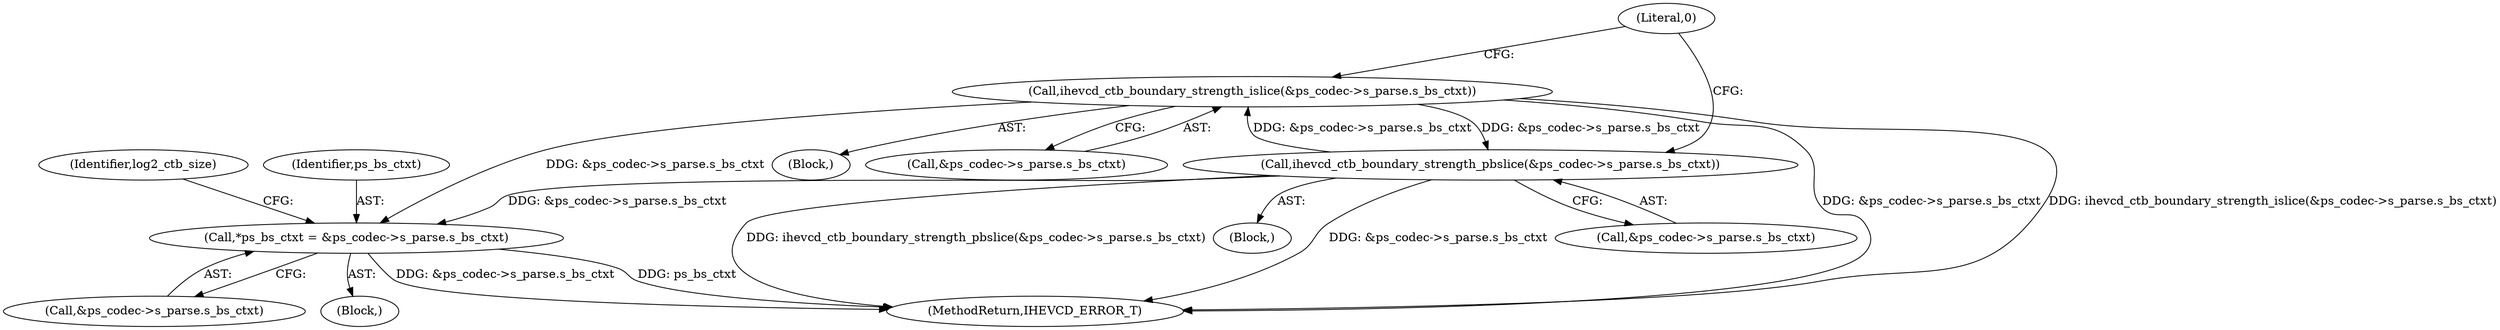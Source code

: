 digraph "0_Android_bcfc7124f6ef9f1ec128fb2e90de774a5b33d199_0@pointer" {
"1004150" [label="(Call,ihevcd_ctb_boundary_strength_islice(&ps_codec->s_parse.s_bs_ctxt))"];
"1004159" [label="(Call,ihevcd_ctb_boundary_strength_pbslice(&ps_codec->s_parse.s_bs_ctxt))"];
"1004150" [label="(Call,ihevcd_ctb_boundary_strength_islice(&ps_codec->s_parse.s_bs_ctxt))"];
"1002647" [label="(Call,*ps_bs_ctxt = &ps_codec->s_parse.s_bs_ctxt)"];
"1004168" [label="(Literal,0)"];
"1004150" [label="(Call,ihevcd_ctb_boundary_strength_islice(&ps_codec->s_parse.s_bs_ctxt))"];
"1002649" [label="(Call,&ps_codec->s_parse.s_bs_ctxt)"];
"1005173" [label="(MethodReturn,IHEVCD_ERROR_T)"];
"1002645" [label="(Block,)"];
"1004149" [label="(Block,)"];
"1002647" [label="(Call,*ps_bs_ctxt = &ps_codec->s_parse.s_bs_ctxt)"];
"1004160" [label="(Call,&ps_codec->s_parse.s_bs_ctxt)"];
"1004159" [label="(Call,ihevcd_ctb_boundary_strength_pbslice(&ps_codec->s_parse.s_bs_ctxt))"];
"1004158" [label="(Block,)"];
"1002648" [label="(Identifier,ps_bs_ctxt)"];
"1002657" [label="(Identifier,log2_ctb_size)"];
"1004151" [label="(Call,&ps_codec->s_parse.s_bs_ctxt)"];
"1004150" -> "1004149"  [label="AST: "];
"1004150" -> "1004151"  [label="CFG: "];
"1004151" -> "1004150"  [label="AST: "];
"1004168" -> "1004150"  [label="CFG: "];
"1004150" -> "1005173"  [label="DDG: &ps_codec->s_parse.s_bs_ctxt"];
"1004150" -> "1005173"  [label="DDG: ihevcd_ctb_boundary_strength_islice(&ps_codec->s_parse.s_bs_ctxt)"];
"1004150" -> "1002647"  [label="DDG: &ps_codec->s_parse.s_bs_ctxt"];
"1004159" -> "1004150"  [label="DDG: &ps_codec->s_parse.s_bs_ctxt"];
"1004150" -> "1004159"  [label="DDG: &ps_codec->s_parse.s_bs_ctxt"];
"1004159" -> "1004158"  [label="AST: "];
"1004159" -> "1004160"  [label="CFG: "];
"1004160" -> "1004159"  [label="AST: "];
"1004168" -> "1004159"  [label="CFG: "];
"1004159" -> "1005173"  [label="DDG: &ps_codec->s_parse.s_bs_ctxt"];
"1004159" -> "1005173"  [label="DDG: ihevcd_ctb_boundary_strength_pbslice(&ps_codec->s_parse.s_bs_ctxt)"];
"1004159" -> "1002647"  [label="DDG: &ps_codec->s_parse.s_bs_ctxt"];
"1002647" -> "1002645"  [label="AST: "];
"1002647" -> "1002649"  [label="CFG: "];
"1002648" -> "1002647"  [label="AST: "];
"1002649" -> "1002647"  [label="AST: "];
"1002657" -> "1002647"  [label="CFG: "];
"1002647" -> "1005173"  [label="DDG: ps_bs_ctxt"];
"1002647" -> "1005173"  [label="DDG: &ps_codec->s_parse.s_bs_ctxt"];
}
